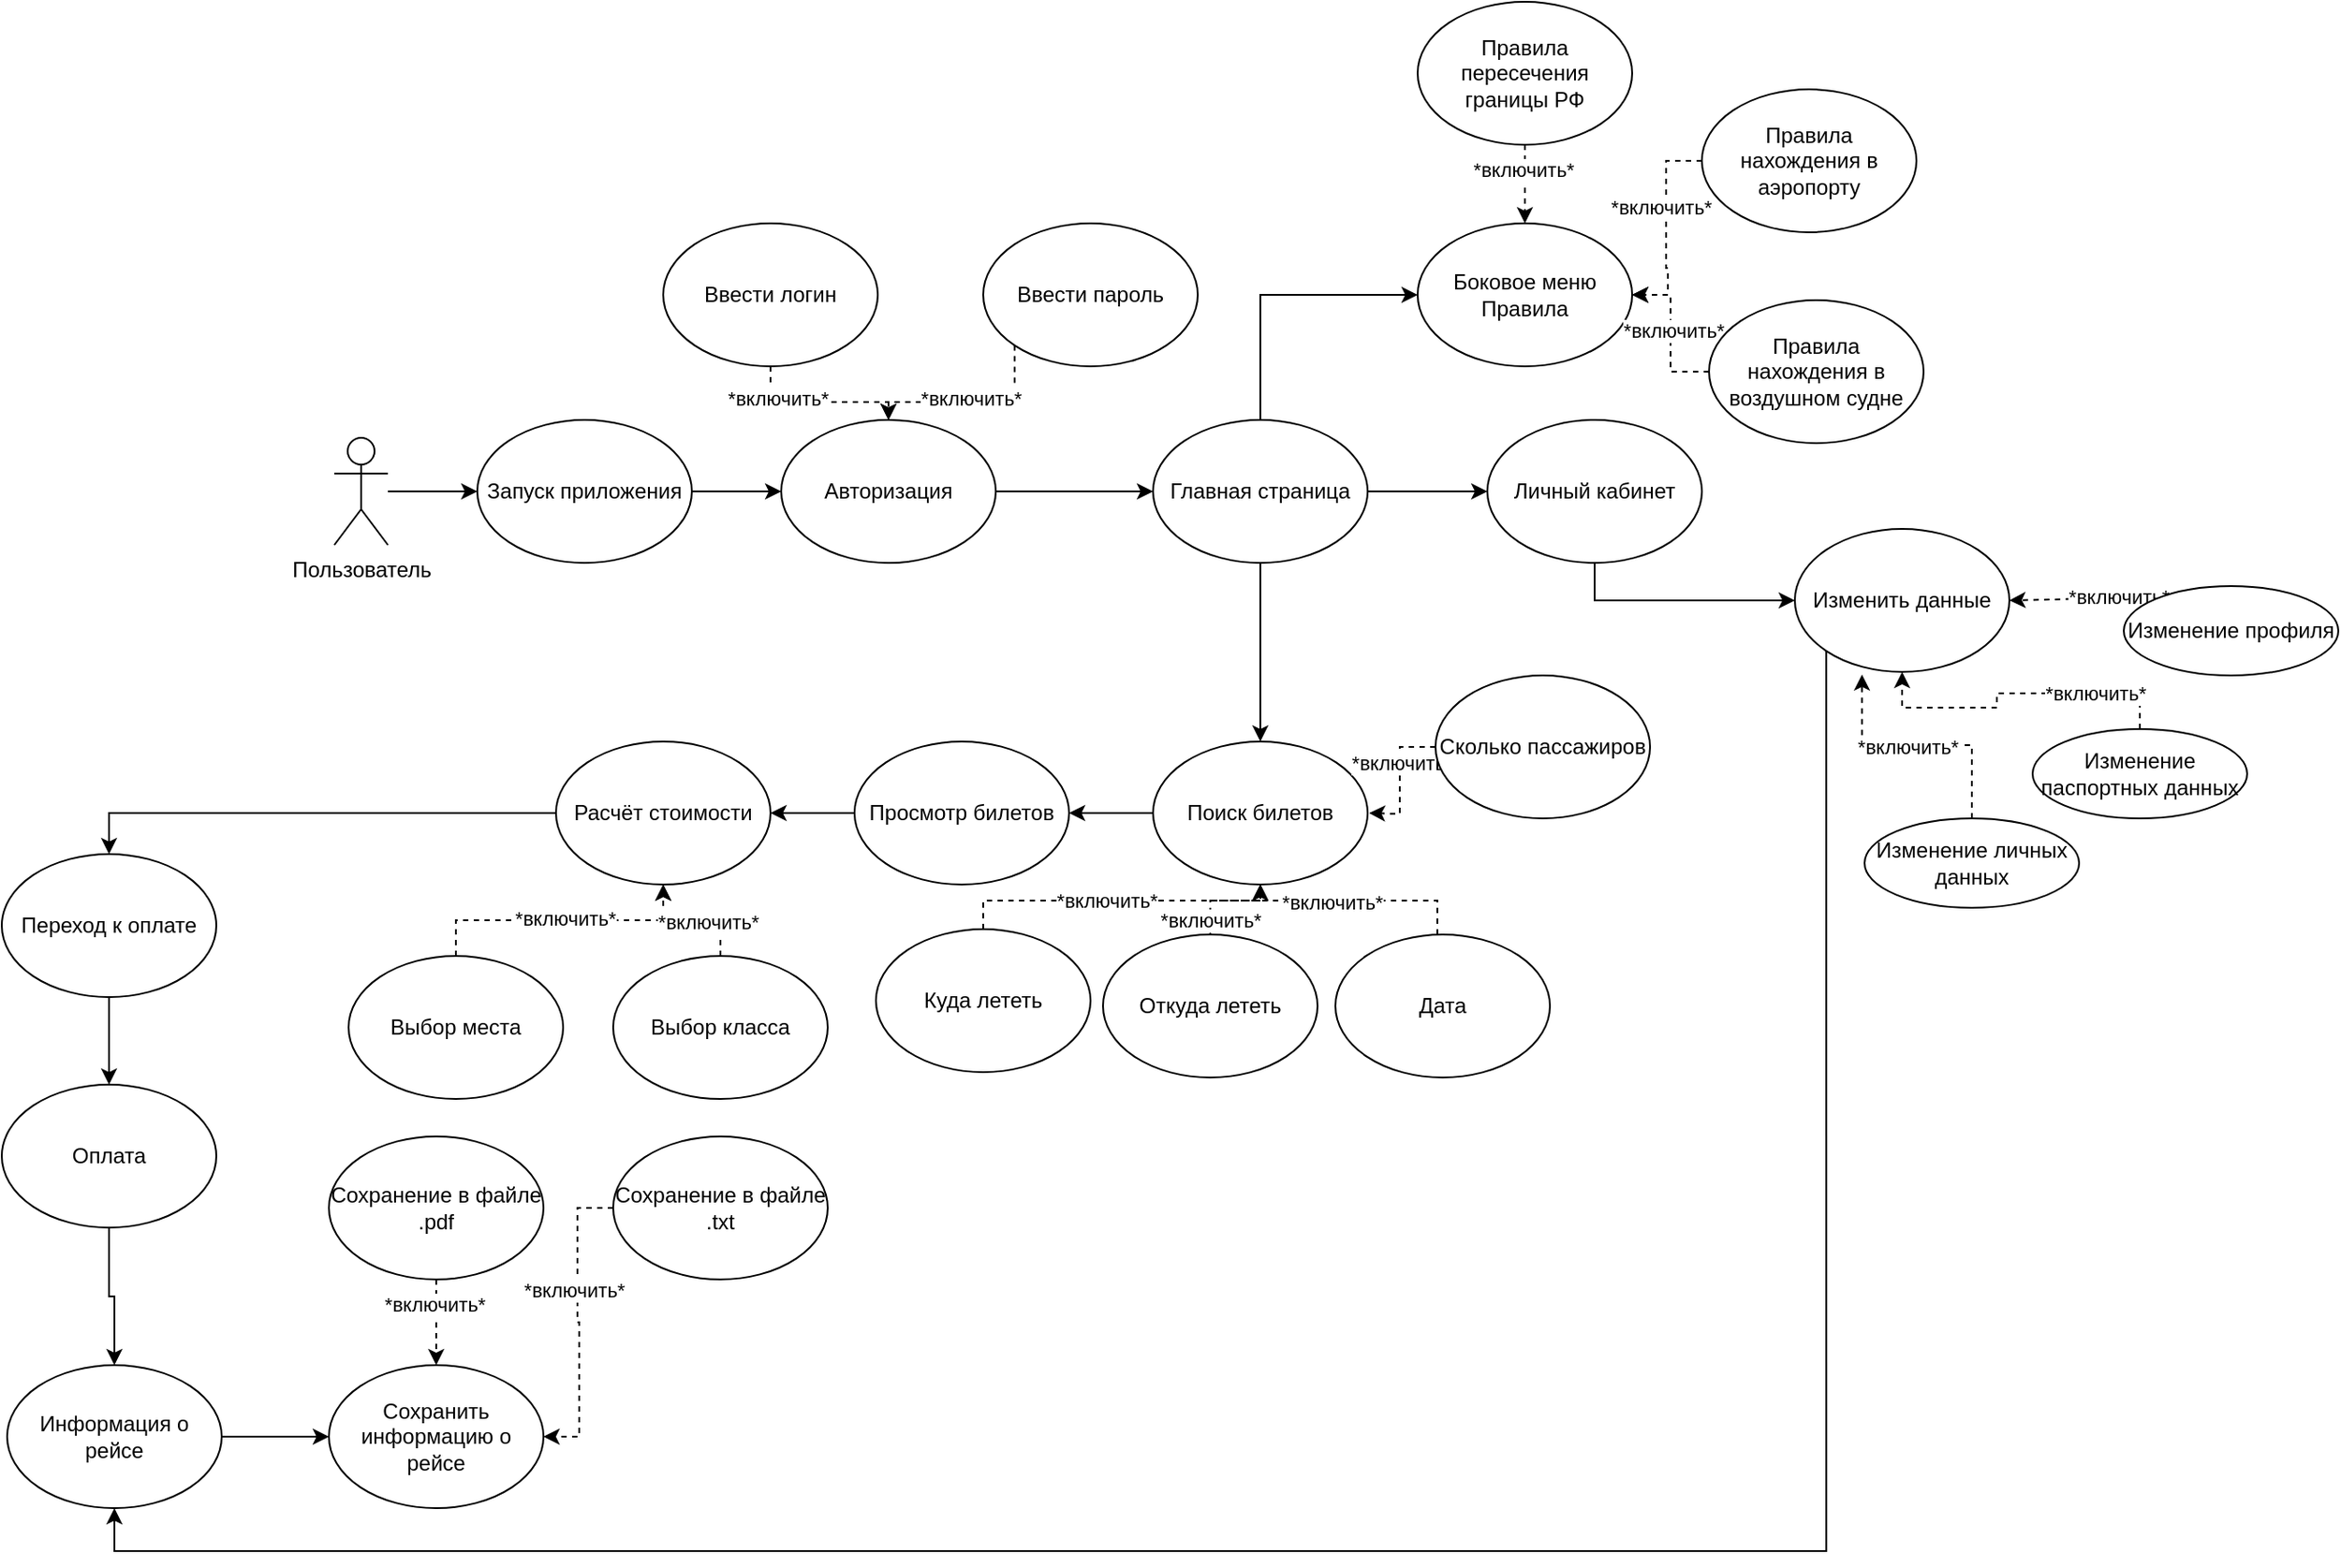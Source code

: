 <mxfile version="26.1.3">
  <diagram name="Страница — 1" id="wA2LYLgAsL3wwCuwN3TB">
    <mxGraphModel dx="2150" dy="1318" grid="0" gridSize="10" guides="1" tooltips="1" connect="1" arrows="1" fold="1" page="0" pageScale="1" pageWidth="827" pageHeight="1169" math="0" shadow="0">
      <root>
        <mxCell id="0" />
        <mxCell id="1" parent="0" />
        <mxCell id="Py8DYOWGvZtV9N33BHlN-54" style="edgeStyle=orthogonalEdgeStyle;rounded=0;orthogonalLoop=1;jettySize=auto;html=1;" edge="1" parent="1" source="Py8DYOWGvZtV9N33BHlN-49" target="Py8DYOWGvZtV9N33BHlN-50">
          <mxGeometry relative="1" as="geometry" />
        </mxCell>
        <mxCell id="Py8DYOWGvZtV9N33BHlN-49" value="Пользователь" style="shape=umlActor;verticalLabelPosition=bottom;verticalAlign=top;html=1;outlineConnect=0;" vertex="1" parent="1">
          <mxGeometry x="90" y="90" width="30" height="60" as="geometry" />
        </mxCell>
        <mxCell id="Py8DYOWGvZtV9N33BHlN-55" style="edgeStyle=orthogonalEdgeStyle;rounded=0;orthogonalLoop=1;jettySize=auto;html=1;" edge="1" parent="1" source="Py8DYOWGvZtV9N33BHlN-50" target="Py8DYOWGvZtV9N33BHlN-51">
          <mxGeometry relative="1" as="geometry" />
        </mxCell>
        <mxCell id="Py8DYOWGvZtV9N33BHlN-50" value="Запуск приложения" style="ellipse;whiteSpace=wrap;html=1;" vertex="1" parent="1">
          <mxGeometry x="170" y="80" width="120" height="80" as="geometry" />
        </mxCell>
        <mxCell id="Py8DYOWGvZtV9N33BHlN-115" style="edgeStyle=orthogonalEdgeStyle;rounded=0;orthogonalLoop=1;jettySize=auto;html=1;exitX=1;exitY=1;exitDx=0;exitDy=0;entryX=0;entryY=0.5;entryDx=0;entryDy=0;" edge="1" parent="1" source="Py8DYOWGvZtV9N33BHlN-51" target="Py8DYOWGvZtV9N33BHlN-110">
          <mxGeometry relative="1" as="geometry">
            <Array as="points">
              <mxPoint x="442" y="120" />
            </Array>
          </mxGeometry>
        </mxCell>
        <mxCell id="Py8DYOWGvZtV9N33BHlN-51" value="Авторизация" style="ellipse;whiteSpace=wrap;html=1;" vertex="1" parent="1">
          <mxGeometry x="340" y="80" width="120" height="80" as="geometry" />
        </mxCell>
        <mxCell id="Py8DYOWGvZtV9N33BHlN-69" value="" style="edgeStyle=orthogonalEdgeStyle;rounded=0;orthogonalLoop=1;jettySize=auto;html=1;" edge="1" parent="1" source="Py8DYOWGvZtV9N33BHlN-58" target="Py8DYOWGvZtV9N33BHlN-68">
          <mxGeometry relative="1" as="geometry" />
        </mxCell>
        <mxCell id="Py8DYOWGvZtV9N33BHlN-58" value="Поиск билетов" style="ellipse;whiteSpace=wrap;html=1;" vertex="1" parent="1">
          <mxGeometry x="548" y="260" width="120" height="80" as="geometry" />
        </mxCell>
        <mxCell id="Py8DYOWGvZtV9N33BHlN-122" style="edgeStyle=orthogonalEdgeStyle;rounded=0;orthogonalLoop=1;jettySize=auto;html=1;exitX=0.5;exitY=1;exitDx=0;exitDy=0;dashed=1;" edge="1" parent="1" source="Py8DYOWGvZtV9N33BHlN-59" target="Py8DYOWGvZtV9N33BHlN-51">
          <mxGeometry relative="1" as="geometry" />
        </mxCell>
        <mxCell id="Py8DYOWGvZtV9N33BHlN-124" value="*включить*" style="edgeLabel;html=1;align=center;verticalAlign=middle;resizable=0;points=[];" vertex="1" connectable="0" parent="Py8DYOWGvZtV9N33BHlN-122">
          <mxGeometry x="-0.447" y="4" relative="1" as="geometry">
            <mxPoint x="-3" y="2" as="offset" />
          </mxGeometry>
        </mxCell>
        <mxCell id="Py8DYOWGvZtV9N33BHlN-59" value="Ввести логин" style="ellipse;whiteSpace=wrap;html=1;" vertex="1" parent="1">
          <mxGeometry x="274" y="-30" width="120" height="80" as="geometry" />
        </mxCell>
        <mxCell id="Py8DYOWGvZtV9N33BHlN-123" style="edgeStyle=orthogonalEdgeStyle;rounded=0;orthogonalLoop=1;jettySize=auto;html=1;exitX=0;exitY=1;exitDx=0;exitDy=0;entryX=0.5;entryY=0;entryDx=0;entryDy=0;dashed=1;" edge="1" parent="1" source="Py8DYOWGvZtV9N33BHlN-62" target="Py8DYOWGvZtV9N33BHlN-51">
          <mxGeometry relative="1" as="geometry">
            <Array as="points">
              <mxPoint x="471" y="70" />
              <mxPoint x="400" y="70" />
            </Array>
          </mxGeometry>
        </mxCell>
        <mxCell id="Py8DYOWGvZtV9N33BHlN-126" value="*включить*" style="edgeLabel;html=1;align=center;verticalAlign=middle;resizable=0;points=[];" vertex="1" connectable="0" parent="Py8DYOWGvZtV9N33BHlN-123">
          <mxGeometry x="0.009" y="-2" relative="1" as="geometry">
            <mxPoint as="offset" />
          </mxGeometry>
        </mxCell>
        <mxCell id="Py8DYOWGvZtV9N33BHlN-62" value="Ввести пароль" style="ellipse;whiteSpace=wrap;html=1;" vertex="1" parent="1">
          <mxGeometry x="453" y="-30" width="120" height="80" as="geometry" />
        </mxCell>
        <mxCell id="Py8DYOWGvZtV9N33BHlN-73" value="" style="edgeStyle=orthogonalEdgeStyle;rounded=0;orthogonalLoop=1;jettySize=auto;html=1;" edge="1" parent="1" source="Py8DYOWGvZtV9N33BHlN-68" target="Py8DYOWGvZtV9N33BHlN-74">
          <mxGeometry relative="1" as="geometry">
            <mxPoint x="226" y="300" as="targetPoint" />
          </mxGeometry>
        </mxCell>
        <mxCell id="Py8DYOWGvZtV9N33BHlN-68" value="Просмотр билетов" style="ellipse;whiteSpace=wrap;html=1;" vertex="1" parent="1">
          <mxGeometry x="381" y="260" width="120" height="80" as="geometry" />
        </mxCell>
        <mxCell id="Py8DYOWGvZtV9N33BHlN-127" style="edgeStyle=orthogonalEdgeStyle;rounded=0;orthogonalLoop=1;jettySize=auto;html=1;exitX=0.5;exitY=1;exitDx=0;exitDy=0;" edge="1" parent="1" source="Py8DYOWGvZtV9N33BHlN-70" target="Py8DYOWGvZtV9N33BHlN-117">
          <mxGeometry relative="1" as="geometry" />
        </mxCell>
        <mxCell id="Py8DYOWGvZtV9N33BHlN-70" value="Личный кабинет" style="ellipse;whiteSpace=wrap;html=1;" vertex="1" parent="1">
          <mxGeometry x="735" y="80" width="120" height="80" as="geometry" />
        </mxCell>
        <mxCell id="Py8DYOWGvZtV9N33BHlN-136" style="edgeStyle=orthogonalEdgeStyle;rounded=0;orthogonalLoop=1;jettySize=auto;html=1;entryX=0.5;entryY=0;entryDx=0;entryDy=0;" edge="1" parent="1" source="Py8DYOWGvZtV9N33BHlN-74" target="Py8DYOWGvZtV9N33BHlN-93">
          <mxGeometry relative="1" as="geometry">
            <mxPoint x="27.0" y="293" as="targetPoint" />
          </mxGeometry>
        </mxCell>
        <mxCell id="Py8DYOWGvZtV9N33BHlN-74" value="Расчёт стоимости" style="ellipse;whiteSpace=wrap;html=1;" vertex="1" parent="1">
          <mxGeometry x="214" y="260" width="120" height="80" as="geometry" />
        </mxCell>
        <mxCell id="Py8DYOWGvZtV9N33BHlN-133" style="edgeStyle=orthogonalEdgeStyle;rounded=0;orthogonalLoop=1;jettySize=auto;html=1;dashed=1;" edge="1" parent="1" source="Py8DYOWGvZtV9N33BHlN-76" target="Py8DYOWGvZtV9N33BHlN-74">
          <mxGeometry relative="1" as="geometry" />
        </mxCell>
        <mxCell id="Py8DYOWGvZtV9N33BHlN-134" value="*включить*" style="edgeLabel;html=1;align=center;verticalAlign=middle;resizable=0;points=[];" vertex="1" connectable="0" parent="Py8DYOWGvZtV9N33BHlN-133">
          <mxGeometry x="0.032" y="1" relative="1" as="geometry">
            <mxPoint as="offset" />
          </mxGeometry>
        </mxCell>
        <mxCell id="Py8DYOWGvZtV9N33BHlN-76" value="Выбор места" style="ellipse;whiteSpace=wrap;html=1;" vertex="1" parent="1">
          <mxGeometry x="98" y="380" width="120" height="80" as="geometry" />
        </mxCell>
        <mxCell id="Py8DYOWGvZtV9N33BHlN-132" style="edgeStyle=orthogonalEdgeStyle;rounded=0;orthogonalLoop=1;jettySize=auto;html=1;entryX=0.5;entryY=1;entryDx=0;entryDy=0;dashed=1;" edge="1" parent="1" source="Py8DYOWGvZtV9N33BHlN-78" target="Py8DYOWGvZtV9N33BHlN-74">
          <mxGeometry relative="1" as="geometry" />
        </mxCell>
        <mxCell id="Py8DYOWGvZtV9N33BHlN-135" value="*включить*" style="edgeLabel;html=1;align=center;verticalAlign=middle;resizable=0;points=[];" vertex="1" connectable="0" parent="Py8DYOWGvZtV9N33BHlN-132">
          <mxGeometry x="-0.235" y="1" relative="1" as="geometry">
            <mxPoint as="offset" />
          </mxGeometry>
        </mxCell>
        <mxCell id="Py8DYOWGvZtV9N33BHlN-78" value="Выбор класса" style="ellipse;whiteSpace=wrap;html=1;" vertex="1" parent="1">
          <mxGeometry x="246" y="380" width="120" height="80" as="geometry" />
        </mxCell>
        <mxCell id="Py8DYOWGvZtV9N33BHlN-151" style="edgeStyle=orthogonalEdgeStyle;rounded=0;orthogonalLoop=1;jettySize=auto;html=1;entryX=0.5;entryY=0;entryDx=0;entryDy=0;" edge="1" parent="1" source="Py8DYOWGvZtV9N33BHlN-93" target="Py8DYOWGvZtV9N33BHlN-95">
          <mxGeometry relative="1" as="geometry" />
        </mxCell>
        <mxCell id="Py8DYOWGvZtV9N33BHlN-93" value="Переход к оплате" style="ellipse;whiteSpace=wrap;html=1;" vertex="1" parent="1">
          <mxGeometry x="-96" y="323" width="120" height="80" as="geometry" />
        </mxCell>
        <mxCell id="Py8DYOWGvZtV9N33BHlN-153" style="edgeStyle=orthogonalEdgeStyle;rounded=0;orthogonalLoop=1;jettySize=auto;html=1;entryX=0.5;entryY=0;entryDx=0;entryDy=0;" edge="1" parent="1" source="Py8DYOWGvZtV9N33BHlN-95" target="Py8DYOWGvZtV9N33BHlN-97">
          <mxGeometry relative="1" as="geometry">
            <mxPoint x="-33" y="595.957" as="targetPoint" />
          </mxGeometry>
        </mxCell>
        <mxCell id="Py8DYOWGvZtV9N33BHlN-95" value="Оплата" style="ellipse;whiteSpace=wrap;html=1;" vertex="1" parent="1">
          <mxGeometry x="-96" y="452" width="120" height="80" as="geometry" />
        </mxCell>
        <mxCell id="Py8DYOWGvZtV9N33BHlN-156" style="edgeStyle=orthogonalEdgeStyle;rounded=0;orthogonalLoop=1;jettySize=auto;html=1;entryX=0;entryY=0.5;entryDx=0;entryDy=0;" edge="1" parent="1" source="Py8DYOWGvZtV9N33BHlN-97" target="Py8DYOWGvZtV9N33BHlN-155">
          <mxGeometry relative="1" as="geometry" />
        </mxCell>
        <mxCell id="Py8DYOWGvZtV9N33BHlN-97" value="Информация о рейсе" style="ellipse;whiteSpace=wrap;html=1;" vertex="1" parent="1">
          <mxGeometry x="-93" y="609" width="120" height="80" as="geometry" />
        </mxCell>
        <mxCell id="Py8DYOWGvZtV9N33BHlN-160" style="edgeStyle=orthogonalEdgeStyle;rounded=0;orthogonalLoop=1;jettySize=auto;html=1;entryX=0.5;entryY=0;entryDx=0;entryDy=0;dashed=1;" edge="1" parent="1" source="Py8DYOWGvZtV9N33BHlN-99" target="Py8DYOWGvZtV9N33BHlN-155">
          <mxGeometry relative="1" as="geometry" />
        </mxCell>
        <mxCell id="Py8DYOWGvZtV9N33BHlN-162" value="*включить*" style="edgeLabel;html=1;align=center;verticalAlign=middle;resizable=0;points=[];" vertex="1" connectable="0" parent="Py8DYOWGvZtV9N33BHlN-160">
          <mxGeometry x="-0.411" y="-1" relative="1" as="geometry">
            <mxPoint as="offset" />
          </mxGeometry>
        </mxCell>
        <mxCell id="Py8DYOWGvZtV9N33BHlN-99" value="Сохранение в файле .pdf" style="ellipse;whiteSpace=wrap;html=1;" vertex="1" parent="1">
          <mxGeometry x="87" y="481" width="120" height="80" as="geometry" />
        </mxCell>
        <mxCell id="Py8DYOWGvZtV9N33BHlN-157" style="edgeStyle=orthogonalEdgeStyle;rounded=0;orthogonalLoop=1;jettySize=auto;html=1;entryX=1;entryY=0.5;entryDx=0;entryDy=0;dashed=1;" edge="1" parent="1" source="Py8DYOWGvZtV9N33BHlN-101" target="Py8DYOWGvZtV9N33BHlN-155">
          <mxGeometry relative="1" as="geometry" />
        </mxCell>
        <mxCell id="Py8DYOWGvZtV9N33BHlN-161" value="*включить*" style="edgeLabel;html=1;align=center;verticalAlign=middle;resizable=0;points=[];" vertex="1" connectable="0" parent="Py8DYOWGvZtV9N33BHlN-157">
          <mxGeometry x="-0.222" y="-2" relative="1" as="geometry">
            <mxPoint as="offset" />
          </mxGeometry>
        </mxCell>
        <mxCell id="Py8DYOWGvZtV9N33BHlN-101" value="Сохранение в файле .txt" style="ellipse;whiteSpace=wrap;html=1;" vertex="1" parent="1">
          <mxGeometry x="246" y="481" width="120" height="80" as="geometry" />
        </mxCell>
        <mxCell id="Py8DYOWGvZtV9N33BHlN-118" style="edgeStyle=orthogonalEdgeStyle;rounded=0;orthogonalLoop=1;jettySize=auto;html=1;exitX=0.5;exitY=0;exitDx=0;exitDy=0;entryX=0.313;entryY=1.018;entryDx=0;entryDy=0;dashed=1;entryPerimeter=0;" edge="1" parent="1" source="Py8DYOWGvZtV9N33BHlN-103" target="Py8DYOWGvZtV9N33BHlN-117">
          <mxGeometry relative="1" as="geometry" />
        </mxCell>
        <mxCell id="Py8DYOWGvZtV9N33BHlN-131" value="*включить*" style="edgeLabel;html=1;align=center;verticalAlign=middle;resizable=0;points=[];" vertex="1" connectable="0" parent="Py8DYOWGvZtV9N33BHlN-118">
          <mxGeometry x="0.092" y="1" relative="1" as="geometry">
            <mxPoint as="offset" />
          </mxGeometry>
        </mxCell>
        <mxCell id="Py8DYOWGvZtV9N33BHlN-103" value="Изменение личных данных" style="ellipse;whiteSpace=wrap;html=1;" vertex="1" parent="1">
          <mxGeometry x="946" y="303" width="120" height="50" as="geometry" />
        </mxCell>
        <mxCell id="Py8DYOWGvZtV9N33BHlN-119" style="edgeStyle=orthogonalEdgeStyle;rounded=0;orthogonalLoop=1;jettySize=auto;html=1;exitX=0.5;exitY=0;exitDx=0;exitDy=0;dashed=1;" edge="1" parent="1" source="Py8DYOWGvZtV9N33BHlN-104" target="Py8DYOWGvZtV9N33BHlN-117">
          <mxGeometry relative="1" as="geometry" />
        </mxCell>
        <mxCell id="Py8DYOWGvZtV9N33BHlN-130" value="*включить*" style="edgeLabel;html=1;align=center;verticalAlign=middle;resizable=0;points=[];" vertex="1" connectable="0" parent="Py8DYOWGvZtV9N33BHlN-119">
          <mxGeometry x="-0.501" relative="1" as="geometry">
            <mxPoint as="offset" />
          </mxGeometry>
        </mxCell>
        <mxCell id="Py8DYOWGvZtV9N33BHlN-104" value="Изменение паспортных данных" style="ellipse;whiteSpace=wrap;html=1;" vertex="1" parent="1">
          <mxGeometry x="1040" y="253" width="120" height="50" as="geometry" />
        </mxCell>
        <mxCell id="Py8DYOWGvZtV9N33BHlN-120" style="edgeStyle=orthogonalEdgeStyle;rounded=0;orthogonalLoop=1;jettySize=auto;html=1;exitX=1;exitY=0;exitDx=0;exitDy=0;dashed=1;" edge="1" parent="1" source="Py8DYOWGvZtV9N33BHlN-106" target="Py8DYOWGvZtV9N33BHlN-117">
          <mxGeometry relative="1" as="geometry" />
        </mxCell>
        <mxCell id="Py8DYOWGvZtV9N33BHlN-138" value="*включить*" style="edgeLabel;html=1;align=center;verticalAlign=middle;resizable=0;points=[];" vertex="1" connectable="0" parent="Py8DYOWGvZtV9N33BHlN-120">
          <mxGeometry x="0.26" y="-2" relative="1" as="geometry">
            <mxPoint as="offset" />
          </mxGeometry>
        </mxCell>
        <mxCell id="Py8DYOWGvZtV9N33BHlN-106" value="Изменение профиля" style="ellipse;whiteSpace=wrap;html=1;" vertex="1" parent="1">
          <mxGeometry x="1091" y="173" width="120" height="50" as="geometry" />
        </mxCell>
        <mxCell id="Py8DYOWGvZtV9N33BHlN-113" style="edgeStyle=orthogonalEdgeStyle;rounded=0;orthogonalLoop=1;jettySize=auto;html=1;entryX=0;entryY=0.5;entryDx=0;entryDy=0;" edge="1" parent="1" source="Py8DYOWGvZtV9N33BHlN-110" target="Py8DYOWGvZtV9N33BHlN-70">
          <mxGeometry relative="1" as="geometry">
            <Array as="points">
              <mxPoint x="732" y="120" />
              <mxPoint x="732" y="120" />
            </Array>
          </mxGeometry>
        </mxCell>
        <mxCell id="Py8DYOWGvZtV9N33BHlN-129" style="edgeStyle=orthogonalEdgeStyle;rounded=0;orthogonalLoop=1;jettySize=auto;html=1;exitX=0.5;exitY=1;exitDx=0;exitDy=0;" edge="1" parent="1" source="Py8DYOWGvZtV9N33BHlN-110" target="Py8DYOWGvZtV9N33BHlN-58">
          <mxGeometry relative="1" as="geometry" />
        </mxCell>
        <mxCell id="Py8DYOWGvZtV9N33BHlN-164" style="edgeStyle=orthogonalEdgeStyle;rounded=0;orthogonalLoop=1;jettySize=auto;html=1;entryX=0;entryY=0.5;entryDx=0;entryDy=0;" edge="1" parent="1" source="Py8DYOWGvZtV9N33BHlN-110" target="Py8DYOWGvZtV9N33BHlN-163">
          <mxGeometry relative="1" as="geometry">
            <Array as="points">
              <mxPoint x="608" y="10" />
            </Array>
          </mxGeometry>
        </mxCell>
        <mxCell id="Py8DYOWGvZtV9N33BHlN-110" value="Главная страница" style="ellipse;whiteSpace=wrap;html=1;" vertex="1" parent="1">
          <mxGeometry x="548" y="80" width="120" height="80" as="geometry" />
        </mxCell>
        <mxCell id="Py8DYOWGvZtV9N33BHlN-174" style="edgeStyle=orthogonalEdgeStyle;rounded=0;orthogonalLoop=1;jettySize=auto;html=1;exitX=0;exitY=1;exitDx=0;exitDy=0;entryX=0.5;entryY=1;entryDx=0;entryDy=0;" edge="1" parent="1" source="Py8DYOWGvZtV9N33BHlN-117" target="Py8DYOWGvZtV9N33BHlN-97">
          <mxGeometry relative="1" as="geometry">
            <Array as="points">
              <mxPoint x="925" y="713" />
              <mxPoint x="-33" y="713" />
            </Array>
          </mxGeometry>
        </mxCell>
        <mxCell id="Py8DYOWGvZtV9N33BHlN-117" value="Изменить данные" style="ellipse;whiteSpace=wrap;html=1;" vertex="1" parent="1">
          <mxGeometry x="907" y="141" width="120" height="80" as="geometry" />
        </mxCell>
        <mxCell id="Py8DYOWGvZtV9N33BHlN-143" style="edgeStyle=orthogonalEdgeStyle;rounded=0;orthogonalLoop=1;jettySize=auto;html=1;dashed=1;" edge="1" parent="1" source="Py8DYOWGvZtV9N33BHlN-139" target="Py8DYOWGvZtV9N33BHlN-58">
          <mxGeometry relative="1" as="geometry">
            <Array as="points">
              <mxPoint x="453" y="349" />
              <mxPoint x="608" y="349" />
            </Array>
          </mxGeometry>
        </mxCell>
        <mxCell id="Py8DYOWGvZtV9N33BHlN-146" value="*включить*" style="edgeLabel;html=1;align=center;verticalAlign=middle;resizable=0;points=[];" vertex="1" connectable="0" parent="Py8DYOWGvZtV9N33BHlN-143">
          <mxGeometry x="-0.06" relative="1" as="geometry">
            <mxPoint as="offset" />
          </mxGeometry>
        </mxCell>
        <mxCell id="Py8DYOWGvZtV9N33BHlN-139" value="Куда лететь" style="ellipse;whiteSpace=wrap;html=1;" vertex="1" parent="1">
          <mxGeometry x="393" y="365" width="120" height="80" as="geometry" />
        </mxCell>
        <mxCell id="Py8DYOWGvZtV9N33BHlN-144" style="edgeStyle=orthogonalEdgeStyle;rounded=0;orthogonalLoop=1;jettySize=auto;html=1;entryX=0.5;entryY=1;entryDx=0;entryDy=0;dashed=1;" edge="1" parent="1" source="Py8DYOWGvZtV9N33BHlN-140" target="Py8DYOWGvZtV9N33BHlN-58">
          <mxGeometry relative="1" as="geometry">
            <Array as="points">
              <mxPoint x="580" y="349" />
              <mxPoint x="608" y="349" />
            </Array>
          </mxGeometry>
        </mxCell>
        <mxCell id="Py8DYOWGvZtV9N33BHlN-147" value="*включить*" style="edgeLabel;html=1;align=center;verticalAlign=middle;resizable=0;points=[];" vertex="1" connectable="0" parent="Py8DYOWGvZtV9N33BHlN-144">
          <mxGeometry x="-0.705" relative="1" as="geometry">
            <mxPoint as="offset" />
          </mxGeometry>
        </mxCell>
        <mxCell id="Py8DYOWGvZtV9N33BHlN-140" value="Откуда лететь" style="ellipse;whiteSpace=wrap;html=1;" vertex="1" parent="1">
          <mxGeometry x="520" y="368" width="120" height="80" as="geometry" />
        </mxCell>
        <mxCell id="Py8DYOWGvZtV9N33BHlN-145" style="edgeStyle=orthogonalEdgeStyle;rounded=0;orthogonalLoop=1;jettySize=auto;html=1;entryX=0.5;entryY=1;entryDx=0;entryDy=0;dashed=1;" edge="1" parent="1" source="Py8DYOWGvZtV9N33BHlN-141" target="Py8DYOWGvZtV9N33BHlN-58">
          <mxGeometry relative="1" as="geometry">
            <Array as="points">
              <mxPoint x="707" y="349" />
              <mxPoint x="608" y="349" />
            </Array>
          </mxGeometry>
        </mxCell>
        <mxCell id="Py8DYOWGvZtV9N33BHlN-148" value="*включить*" style="edgeLabel;html=1;align=center;verticalAlign=middle;resizable=0;points=[];" vertex="1" connectable="0" parent="Py8DYOWGvZtV9N33BHlN-145">
          <mxGeometry x="0.224" y="1" relative="1" as="geometry">
            <mxPoint as="offset" />
          </mxGeometry>
        </mxCell>
        <mxCell id="Py8DYOWGvZtV9N33BHlN-141" value="Дата" style="ellipse;whiteSpace=wrap;html=1;" vertex="1" parent="1">
          <mxGeometry x="650" y="368" width="120" height="80" as="geometry" />
        </mxCell>
        <mxCell id="Py8DYOWGvZtV9N33BHlN-149" style="edgeStyle=orthogonalEdgeStyle;rounded=0;orthogonalLoop=1;jettySize=auto;html=1;dashed=1;" edge="1" parent="1" source="Py8DYOWGvZtV9N33BHlN-142">
          <mxGeometry relative="1" as="geometry">
            <mxPoint x="668.778" y="300" as="targetPoint" />
          </mxGeometry>
        </mxCell>
        <mxCell id="Py8DYOWGvZtV9N33BHlN-150" value="*включить*" style="edgeLabel;html=1;align=center;verticalAlign=middle;resizable=0;points=[];" vertex="1" connectable="0" parent="Py8DYOWGvZtV9N33BHlN-149">
          <mxGeometry x="-0.243" y="1" relative="1" as="geometry">
            <mxPoint as="offset" />
          </mxGeometry>
        </mxCell>
        <mxCell id="Py8DYOWGvZtV9N33BHlN-142" value="Сколько пассажиров" style="ellipse;whiteSpace=wrap;html=1;" vertex="1" parent="1">
          <mxGeometry x="706" y="223" width="120" height="80" as="geometry" />
        </mxCell>
        <mxCell id="Py8DYOWGvZtV9N33BHlN-155" value="Сохранить информацию о рейсе" style="ellipse;whiteSpace=wrap;html=1;" vertex="1" parent="1">
          <mxGeometry x="87" y="609" width="120" height="80" as="geometry" />
        </mxCell>
        <mxCell id="Py8DYOWGvZtV9N33BHlN-163" value="Боковое меню Правила" style="ellipse;whiteSpace=wrap;html=1;" vertex="1" parent="1">
          <mxGeometry x="696" y="-30" width="120" height="80" as="geometry" />
        </mxCell>
        <mxCell id="Py8DYOWGvZtV9N33BHlN-170" style="edgeStyle=orthogonalEdgeStyle;rounded=0;orthogonalLoop=1;jettySize=auto;html=1;entryX=0.5;entryY=0;entryDx=0;entryDy=0;dashed=1;" edge="1" parent="1" source="Py8DYOWGvZtV9N33BHlN-165" target="Py8DYOWGvZtV9N33BHlN-163">
          <mxGeometry relative="1" as="geometry" />
        </mxCell>
        <mxCell id="Py8DYOWGvZtV9N33BHlN-173" value="*включить*" style="edgeLabel;html=1;align=center;verticalAlign=middle;resizable=0;points=[];" vertex="1" connectable="0" parent="Py8DYOWGvZtV9N33BHlN-170">
          <mxGeometry x="-0.394" y="-1" relative="1" as="geometry">
            <mxPoint as="offset" />
          </mxGeometry>
        </mxCell>
        <mxCell id="Py8DYOWGvZtV9N33BHlN-165" value="Правила пересечения границы РФ" style="ellipse;whiteSpace=wrap;html=1;" vertex="1" parent="1">
          <mxGeometry x="696" y="-154" width="120" height="80" as="geometry" />
        </mxCell>
        <mxCell id="Py8DYOWGvZtV9N33BHlN-169" style="edgeStyle=orthogonalEdgeStyle;rounded=0;orthogonalLoop=1;jettySize=auto;html=1;dashed=1;" edge="1" parent="1" source="Py8DYOWGvZtV9N33BHlN-166" target="Py8DYOWGvZtV9N33BHlN-163">
          <mxGeometry relative="1" as="geometry" />
        </mxCell>
        <mxCell id="Py8DYOWGvZtV9N33BHlN-171" value="*включить*" style="edgeLabel;html=1;align=center;verticalAlign=middle;resizable=0;points=[];" vertex="1" connectable="0" parent="Py8DYOWGvZtV9N33BHlN-169">
          <mxGeometry x="-0.207" y="-3" relative="1" as="geometry">
            <mxPoint as="offset" />
          </mxGeometry>
        </mxCell>
        <mxCell id="Py8DYOWGvZtV9N33BHlN-166" value="Правила нахождения в аэропорту" style="ellipse;whiteSpace=wrap;html=1;" vertex="1" parent="1">
          <mxGeometry x="855" y="-105" width="120" height="80" as="geometry" />
        </mxCell>
        <mxCell id="Py8DYOWGvZtV9N33BHlN-168" style="edgeStyle=orthogonalEdgeStyle;rounded=0;orthogonalLoop=1;jettySize=auto;html=1;entryX=1;entryY=0.5;entryDx=0;entryDy=0;dashed=1;" edge="1" parent="1" source="Py8DYOWGvZtV9N33BHlN-167" target="Py8DYOWGvZtV9N33BHlN-163">
          <mxGeometry relative="1" as="geometry" />
        </mxCell>
        <mxCell id="Py8DYOWGvZtV9N33BHlN-172" value="*включить*" style="edgeLabel;html=1;align=center;verticalAlign=middle;resizable=0;points=[];" vertex="1" connectable="0" parent="Py8DYOWGvZtV9N33BHlN-168">
          <mxGeometry x="0.031" y="-1" relative="1" as="geometry">
            <mxPoint as="offset" />
          </mxGeometry>
        </mxCell>
        <mxCell id="Py8DYOWGvZtV9N33BHlN-167" value="Правила нахождения в воздушном судне" style="ellipse;whiteSpace=wrap;html=1;" vertex="1" parent="1">
          <mxGeometry x="859" y="13" width="120" height="80" as="geometry" />
        </mxCell>
      </root>
    </mxGraphModel>
  </diagram>
</mxfile>
